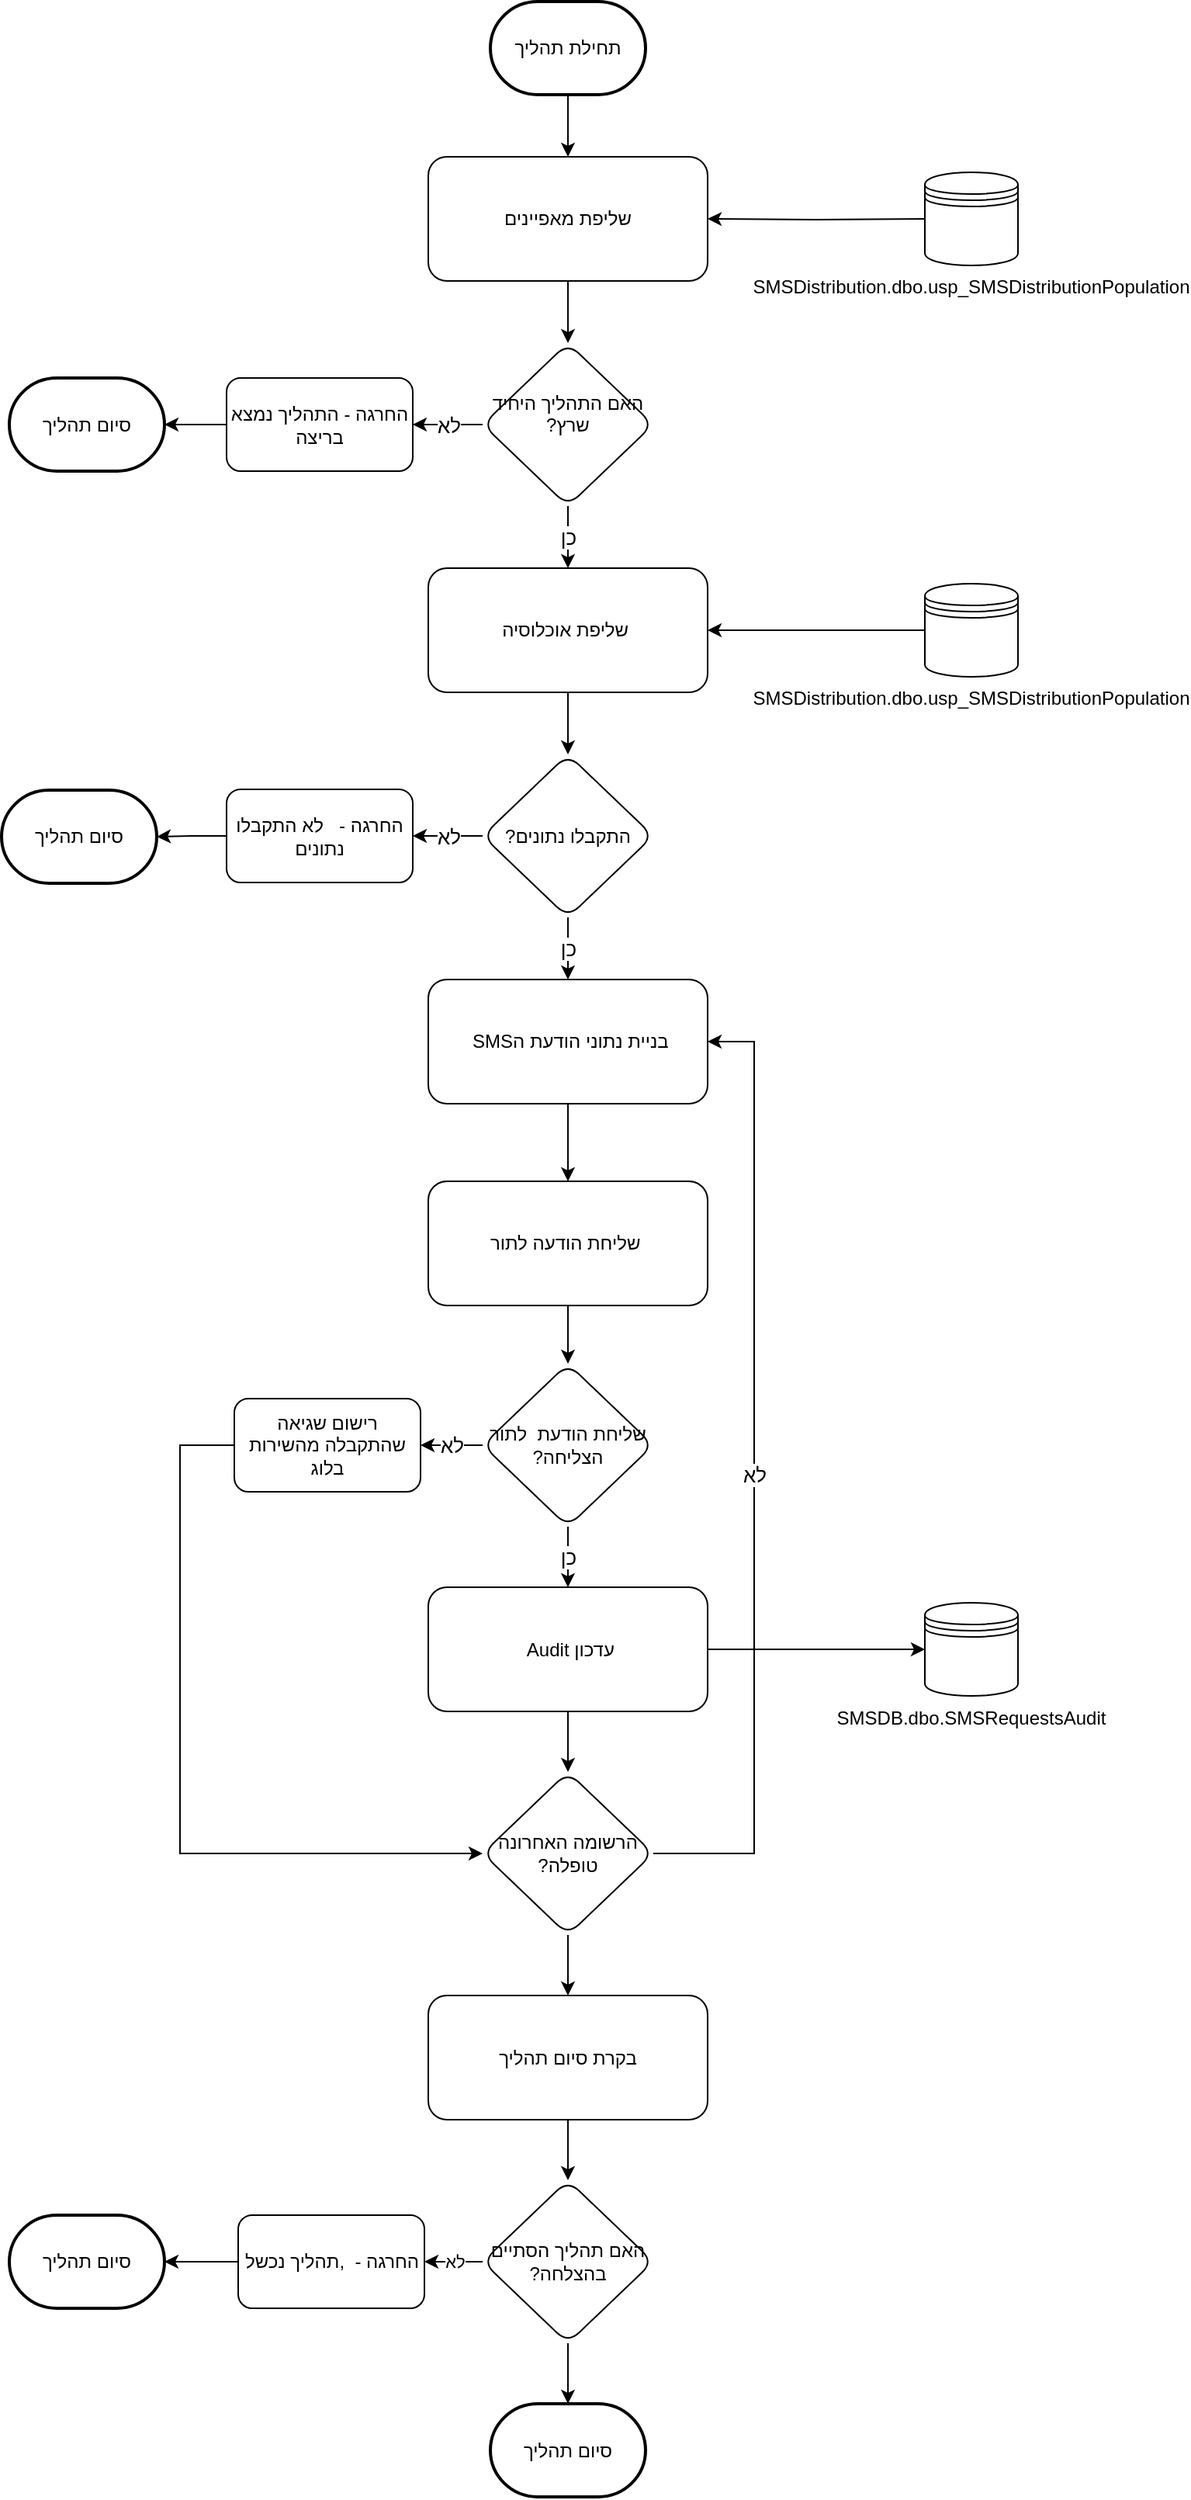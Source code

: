 <mxfile version="10.7.7" type="github"><diagram id="dpa6WO3m0XJFdGmilgg4" name="Page-1"><mxGraphModel dx="1394" dy="1864" grid="1" gridSize="10" guides="1" tooltips="1" connect="1" arrows="1" fold="1" page="1" pageScale="1" pageWidth="850" pageHeight="1100" math="0" shadow="0"><root><mxCell id="0"/><mxCell id="1" parent="0"/><mxCell id="Fcd9iC4_ISc6o5NBvxgp-3" style="edgeStyle=orthogonalEdgeStyle;rounded=0;orthogonalLoop=1;jettySize=auto;html=1;exitX=0.5;exitY=1;exitDx=0;exitDy=0;entryX=0.5;entryY=0;entryDx=0;entryDy=0;" parent="1" source="Fcd9iC4_ISc6o5NBvxgp-1" target="Fcd9iC4_ISc6o5NBvxgp-2" edge="1"><mxGeometry relative="1" as="geometry"/></mxCell><UserObject label="שליפת מאפיינים&lt;br&gt;" tooltip="select &#10;    property_name,&#10;    property_value&#10;from  &#10; application_properties.dbo.properties&#10;where &#10;   process_name in('SingleProcess','SMSDistributionPopulationMulti','SMSDistributionListenerMulti','Ticket','TinyURL')&#10;order by process_name" id="Fcd9iC4_ISc6o5NBvxgp-1"><mxCell style="rounded=1;whiteSpace=wrap;html=1;" parent="1" vertex="1"><mxGeometry x="335" y="-977" width="180" height="80" as="geometry"/></mxCell></UserObject><mxCell id="Fcd9iC4_ISc6o5NBvxgp-7" value="לא" style="edgeStyle=orthogonalEdgeStyle;rounded=0;orthogonalLoop=1;jettySize=auto;html=1;exitX=0;exitY=0.5;exitDx=0;exitDy=0;fontSize=13;" parent="1" source="Fcd9iC4_ISc6o5NBvxgp-2" target="Fcd9iC4_ISc6o5NBvxgp-6" edge="1"><mxGeometry relative="1" as="geometry"/></mxCell><mxCell id="Fcd9iC4_ISc6o5NBvxgp-12" value="כן" style="edgeStyle=orthogonalEdgeStyle;rounded=0;orthogonalLoop=1;jettySize=auto;html=1;exitX=0.5;exitY=1;exitDx=0;exitDy=0;entryX=0.5;entryY=0;entryDx=0;entryDy=0;fontSize=13;" parent="1" source="Fcd9iC4_ISc6o5NBvxgp-2" target="Fcd9iC4_ISc6o5NBvxgp-11" edge="1"><mxGeometry relative="1" as="geometry"/></mxCell><UserObject label="האם התהליך היחיד שרץ?&lt;br&gt;&lt;br&gt;" tooltip="isSingleProcess(singleProcessPropertiesHM,processId) == false" id="Fcd9iC4_ISc6o5NBvxgp-2"><mxCell style="rhombus;whiteSpace=wrap;html=1;rounded=1;textDirection=rtl;" parent="1" vertex="1"><mxGeometry x="370" y="-857" width="110" height="105" as="geometry"/></mxCell></UserObject><mxCell id="Fcd9iC4_ISc6o5NBvxgp-8" style="edgeStyle=orthogonalEdgeStyle;rounded=0;orthogonalLoop=1;jettySize=auto;html=1;entryX=1;entryY=0.5;entryDx=0;entryDy=0;entryPerimeter=0;" parent="1" source="Fcd9iC4_ISc6o5NBvxgp-6" target="CKUU_EFnnKHXOlI7-T8m-18" edge="1"><mxGeometry relative="1" as="geometry"><mxPoint x="160" y="-804" as="targetPoint"/></mxGeometry></mxCell><UserObject label="החרגה - התהליך נמצא בריצה" tooltip="throw new Exception(&quot;The process SMSDistributionPopulationImpl Multi already running&quot;)" id="Fcd9iC4_ISc6o5NBvxgp-6"><mxCell style="rounded=1;whiteSpace=wrap;html=1;" parent="1" vertex="1"><mxGeometry x="205" y="-834.5" width="120" height="60" as="geometry"/></mxCell></UserObject><mxCell id="Fcd9iC4_ISc6o5NBvxgp-14" style="edgeStyle=orthogonalEdgeStyle;rounded=0;orthogonalLoop=1;jettySize=auto;html=1;exitX=0.5;exitY=1;exitDx=0;exitDy=0;" parent="1" source="Fcd9iC4_ISc6o5NBvxgp-11" target="Fcd9iC4_ISc6o5NBvxgp-13" edge="1"><mxGeometry relative="1" as="geometry"/></mxCell><UserObject label="שליפת אוכלוסיה&amp;nbsp;" tooltip="EXEC [SMSDistribution].[dbo].[usp_SMSDistributionPopulation] 30000" id="Fcd9iC4_ISc6o5NBvxgp-11"><mxCell style="rounded=1;whiteSpace=wrap;html=1;" parent="1" vertex="1"><mxGeometry x="335" y="-712" width="180" height="80" as="geometry"/></mxCell></UserObject><mxCell id="Fcd9iC4_ISc6o5NBvxgp-17" value="לא" style="edgeStyle=orthogonalEdgeStyle;rounded=0;orthogonalLoop=1;jettySize=auto;html=1;exitX=0;exitY=0.5;exitDx=0;exitDy=0;entryX=1;entryY=0.5;entryDx=0;entryDy=0;fontSize=13;" parent="1" source="Fcd9iC4_ISc6o5NBvxgp-13" target="Fcd9iC4_ISc6o5NBvxgp-15" edge="1"><mxGeometry relative="1" as="geometry"/></mxCell><mxCell id="Fcd9iC4_ISc6o5NBvxgp-30" value="כן" style="edgeStyle=orthogonalEdgeStyle;rounded=0;orthogonalLoop=1;jettySize=auto;html=1;entryX=0.5;entryY=0;entryDx=0;entryDy=0;fontSize=13;" parent="1" source="Fcd9iC4_ISc6o5NBvxgp-13" target="Fcd9iC4_ISc6o5NBvxgp-29" edge="1"><mxGeometry relative="1" as="geometry"/></mxCell><UserObject label="התקבלו נתונים?" tooltip="rs == null  || !rs.next()" id="Fcd9iC4_ISc6o5NBvxgp-13"><mxCell style="rhombus;whiteSpace=wrap;html=1;rounded=1;textDirection=rtl;" parent="1" vertex="1"><mxGeometry x="370" y="-592" width="110" height="105" as="geometry"/></mxCell></UserObject><mxCell id="Fcd9iC4_ISc6o5NBvxgp-18" style="edgeStyle=orthogonalEdgeStyle;rounded=0;orthogonalLoop=1;jettySize=auto;html=1;entryX=1;entryY=0.5;entryDx=0;entryDy=0;entryPerimeter=0;" parent="1" source="Fcd9iC4_ISc6o5NBvxgp-15" target="CKUU_EFnnKHXOlI7-T8m-19" edge="1"><mxGeometry relative="1" as="geometry"><mxPoint x="160" y="-539" as="targetPoint"/></mxGeometry></mxCell><UserObject label="החרגה -&amp;nbsp; &amp;nbsp;לא התקבלו נתונים" tooltip="throw new Exception(&quot;PrepareSMSPopulationImpl Multi - pushSMSPopulationToQueue empty rs&quot;)" id="Fcd9iC4_ISc6o5NBvxgp-15"><mxCell style="rounded=1;whiteSpace=wrap;html=1;" parent="1" vertex="1"><mxGeometry x="205" y="-569.5" width="120" height="60" as="geometry"/></mxCell></UserObject><mxCell id="Fcd9iC4_ISc6o5NBvxgp-20" style="edgeStyle=orthogonalEdgeStyle;rounded=0;orthogonalLoop=1;jettySize=auto;html=1;exitX=0;exitY=0.5;exitDx=0;exitDy=0;entryX=1;entryY=0.5;entryDx=0;entryDy=0;" parent="1" target="Fcd9iC4_ISc6o5NBvxgp-1" edge="1"><mxGeometry relative="1" as="geometry"><mxPoint x="655" y="-937" as="sourcePoint"/></mxGeometry></mxCell><mxCell id="Fcd9iC4_ISc6o5NBvxgp-22" value="SMSDistribution.dbo.usp_SMSDistributionPopulation" style="shape=datastore;whiteSpace=wrap;html=1;rounded=1;labelPosition=center;verticalLabelPosition=bottom;align=center;verticalAlign=top;" parent="1" vertex="1"><mxGeometry x="655" y="-967" width="60" height="60" as="geometry"/></mxCell><mxCell id="Fcd9iC4_ISc6o5NBvxgp-24" style="edgeStyle=orthogonalEdgeStyle;rounded=0;orthogonalLoop=1;jettySize=auto;html=1;exitX=0;exitY=0.5;exitDx=0;exitDy=0;entryX=1;entryY=0.5;entryDx=0;entryDy=0;" parent="1" source="Fcd9iC4_ISc6o5NBvxgp-23" target="Fcd9iC4_ISc6o5NBvxgp-11" edge="1"><mxGeometry relative="1" as="geometry"/></mxCell><mxCell id="Fcd9iC4_ISc6o5NBvxgp-23" value="SMSDistribution.dbo.usp_SMSDistributionPopulation" style="shape=datastore;whiteSpace=wrap;html=1;rounded=1;labelPosition=center;verticalLabelPosition=bottom;align=center;verticalAlign=top;" parent="1" vertex="1"><mxGeometry x="655" y="-702" width="60" height="60" as="geometry"/></mxCell><mxCell id="Fcd9iC4_ISc6o5NBvxgp-35" style="edgeStyle=orthogonalEdgeStyle;rounded=0;orthogonalLoop=1;jettySize=auto;html=1;entryX=0.5;entryY=0;entryDx=0;entryDy=0;fontSize=13;" parent="1" source="Fcd9iC4_ISc6o5NBvxgp-25" target="Fcd9iC4_ISc6o5NBvxgp-33" edge="1"><mxGeometry relative="1" as="geometry"/></mxCell><UserObject label="&amp;nbsp;שליחת הודעה לתור" tooltip="jmsUtils.pushMessage((String)propertiesHM.get(&quot;cfName&quot;), (String)propertiesHM.get(&quot;qfName&quot;), sendingSMSlRequestRecord,key)" id="Fcd9iC4_ISc6o5NBvxgp-25"><mxCell style="rounded=1;whiteSpace=wrap;html=1;textDirection=rtl;" parent="1" vertex="1"><mxGeometry x="335" y="-317" width="180" height="80" as="geometry"/></mxCell></UserObject><mxCell id="Fcd9iC4_ISc6o5NBvxgp-27" value="לא" style="edgeStyle=orthogonalEdgeStyle;rounded=0;orthogonalLoop=1;jettySize=auto;html=1;entryX=1;entryY=0.5;entryDx=0;entryDy=0;exitX=1;exitY=0.5;exitDx=0;exitDy=0;fontSize=13;" parent="1" source="Fcd9iC4_ISc6o5NBvxgp-26" target="Fcd9iC4_ISc6o5NBvxgp-29" edge="1"><mxGeometry relative="1" as="geometry"><Array as="points"><mxPoint x="545" y="116"/><mxPoint x="545" y="-407"/></Array></mxGeometry></mxCell><mxCell id="CKUU_EFnnKHXOlI7-T8m-4" style="edgeStyle=orthogonalEdgeStyle;rounded=0;orthogonalLoop=1;jettySize=auto;html=1;entryX=0.5;entryY=0;entryDx=0;entryDy=0;" parent="1" source="Fcd9iC4_ISc6o5NBvxgp-26" target="CKUU_EFnnKHXOlI7-T8m-3" edge="1"><mxGeometry relative="1" as="geometry"/></mxCell><UserObject label="הרשומה האחרונה טופלה?" tooltip="rs == null  || !rs.next()" id="Fcd9iC4_ISc6o5NBvxgp-26"><mxCell style="rhombus;whiteSpace=wrap;html=1;rounded=1;textDirection=rtl;" parent="1" vertex="1"><mxGeometry x="370" y="63.5" width="110" height="105" as="geometry"/></mxCell></UserObject><mxCell id="Fcd9iC4_ISc6o5NBvxgp-31" style="edgeStyle=orthogonalEdgeStyle;rounded=0;orthogonalLoop=1;jettySize=auto;html=1;fontSize=13;" parent="1" source="Fcd9iC4_ISc6o5NBvxgp-29" target="Fcd9iC4_ISc6o5NBvxgp-25" edge="1"><mxGeometry relative="1" as="geometry"/></mxCell><UserObject label="בניית נתוני הודעת הSMS&amp;nbsp;" tooltip="Serializable sendingSMSlRequestRecord = new SendingSMSlRequestRecord(rs,processPropertiesHM)" id="Fcd9iC4_ISc6o5NBvxgp-29"><mxCell style="rounded=1;whiteSpace=wrap;html=1;textDirection=rtl;" parent="1" vertex="1"><mxGeometry x="335" y="-447" width="180" height="80" as="geometry"/></mxCell></UserObject><mxCell id="Fcd9iC4_ISc6o5NBvxgp-39" value="לא" style="edgeStyle=orthogonalEdgeStyle;rounded=0;orthogonalLoop=1;jettySize=auto;html=1;entryX=1;entryY=0.5;entryDx=0;entryDy=0;fontSize=13;" parent="1" source="Fcd9iC4_ISc6o5NBvxgp-33" target="Fcd9iC4_ISc6o5NBvxgp-37" edge="1"><mxGeometry relative="1" as="geometry"/></mxCell><mxCell id="Fcd9iC4_ISc6o5NBvxgp-42" value="כן" style="edgeStyle=orthogonalEdgeStyle;rounded=0;orthogonalLoop=1;jettySize=auto;html=1;entryX=0.5;entryY=0;entryDx=0;entryDy=0;fontSize=13;" parent="1" source="Fcd9iC4_ISc6o5NBvxgp-33" target="Fcd9iC4_ISc6o5NBvxgp-40" edge="1"><mxGeometry relative="1" as="geometry"/></mxCell><UserObject label="שליחת הודעת&amp;nbsp; לתור הצליחה?" tooltip="serviceResult.getReturnCode()!= 0" id="Fcd9iC4_ISc6o5NBvxgp-33"><mxCell style="rhombus;whiteSpace=wrap;html=1;rounded=1;textDirection=rtl;" parent="1" vertex="1"><mxGeometry x="370" y="-199.5" width="110" height="105" as="geometry"/></mxCell></UserObject><mxCell id="Fcd9iC4_ISc6o5NBvxgp-41" style="edgeStyle=orthogonalEdgeStyle;rounded=0;orthogonalLoop=1;jettySize=auto;html=1;entryX=0;entryY=0.5;entryDx=0;entryDy=0;fontSize=13;exitX=0;exitY=0.5;exitDx=0;exitDy=0;" parent="1" source="Fcd9iC4_ISc6o5NBvxgp-37" target="Fcd9iC4_ISc6o5NBvxgp-26" edge="1"><mxGeometry relative="1" as="geometry"><Array as="points"><mxPoint x="175" y="-147"/><mxPoint x="175" y="116"/></Array></mxGeometry></mxCell><UserObject label="רישום שגיאה שהתקבלה מהשירות בלוג" tooltip="logger.info(&quot;SMSDistributionPopulationImpl Multi - pushSMSPopulationToQueue add to queue &quot; +key)" id="Fcd9iC4_ISc6o5NBvxgp-37"><mxCell style="rounded=1;whiteSpace=wrap;html=1;" parent="1" vertex="1"><mxGeometry x="210" y="-177" width="120" height="60" as="geometry"/></mxCell></UserObject><mxCell id="Fcd9iC4_ISc6o5NBvxgp-43" style="edgeStyle=orthogonalEdgeStyle;rounded=0;orthogonalLoop=1;jettySize=auto;html=1;entryX=0.5;entryY=0;entryDx=0;entryDy=0;fontSize=13;" parent="1" source="Fcd9iC4_ISc6o5NBvxgp-40" target="Fcd9iC4_ISc6o5NBvxgp-26" edge="1"><mxGeometry relative="1" as="geometry"/></mxCell><mxCell id="CKUU_EFnnKHXOlI7-T8m-2" style="edgeStyle=orthogonalEdgeStyle;rounded=0;orthogonalLoop=1;jettySize=auto;html=1;entryX=0;entryY=0.5;entryDx=0;entryDy=0;" parent="1" source="Fcd9iC4_ISc6o5NBvxgp-40" target="CKUU_EFnnKHXOlI7-T8m-1" edge="1"><mxGeometry relative="1" as="geometry"/></mxCell><UserObject label="עדכון Audit&amp;nbsp;" tooltip="InsertSMSRequestsAudit(requestId,processId,requestStatus,errorCode,errorMessage,propertiesHM);" id="Fcd9iC4_ISc6o5NBvxgp-40"><mxCell style="rounded=1;whiteSpace=wrap;html=1;textDirection=rtl;" parent="1" vertex="1"><mxGeometry x="335" y="-55.5" width="180" height="80" as="geometry"/></mxCell></UserObject><mxCell id="CKUU_EFnnKHXOlI7-T8m-1" value="SMSDB.dbo.SMSRequestsAudit" style="shape=datastore;whiteSpace=wrap;html=1;rounded=1;labelPosition=center;verticalLabelPosition=bottom;align=center;verticalAlign=top;" parent="1" vertex="1"><mxGeometry x="655" y="-45.5" width="60" height="60" as="geometry"/></mxCell><mxCell id="CKUU_EFnnKHXOlI7-T8m-6" style="edgeStyle=orthogonalEdgeStyle;rounded=0;orthogonalLoop=1;jettySize=auto;html=1;entryX=0.5;entryY=0;entryDx=0;entryDy=0;" parent="1" source="CKUU_EFnnKHXOlI7-T8m-3" target="CKUU_EFnnKHXOlI7-T8m-5" edge="1"><mxGeometry relative="1" as="geometry"/></mxCell><UserObject label="בקרת סיום תהליך" tooltip="ServiceResult serviceResult = singleProcess.notifyEndProcess(notifyEndProcessRequest)" id="CKUU_EFnnKHXOlI7-T8m-3"><mxCell style="rounded=1;whiteSpace=wrap;html=1;textDirection=rtl;" parent="1" vertex="1"><mxGeometry x="335" y="207.5" width="180" height="80" as="geometry"/></mxCell></UserObject><mxCell id="CKUU_EFnnKHXOlI7-T8m-16" value="לא" style="edgeStyle=orthogonalEdgeStyle;rounded=0;orthogonalLoop=1;jettySize=auto;html=1;entryX=1;entryY=0.5;entryDx=0;entryDy=0;strokeWidth=1;" parent="1" source="CKUU_EFnnKHXOlI7-T8m-5" target="CKUU_EFnnKHXOlI7-T8m-10" edge="1"><mxGeometry relative="1" as="geometry"/></mxCell><mxCell id="CKUU_EFnnKHXOlI7-T8m-21" style="edgeStyle=orthogonalEdgeStyle;rounded=0;orthogonalLoop=1;jettySize=auto;html=1;entryX=0.5;entryY=0;entryDx=0;entryDy=0;entryPerimeter=0;strokeWidth=1;" parent="1" source="CKUU_EFnnKHXOlI7-T8m-5" target="CKUU_EFnnKHXOlI7-T8m-17" edge="1"><mxGeometry relative="1" as="geometry"/></mxCell><UserObject label="האם תהליך הסתיים בהצלחה?" tooltip="serviceResult.getReturnCode()!= 0" id="CKUU_EFnnKHXOlI7-T8m-5"><mxCell style="rhombus;whiteSpace=wrap;html=1;rounded=1;textDirection=rtl;" parent="1" vertex="1"><mxGeometry x="370" y="326.5" width="110" height="105" as="geometry"/></mxCell></UserObject><mxCell id="CKUU_EFnnKHXOlI7-T8m-9" style="edgeStyle=orthogonalEdgeStyle;rounded=0;orthogonalLoop=1;jettySize=auto;html=1;entryX=1;entryY=0.5;entryDx=0;entryDy=0;entryPerimeter=0;" parent="1" source="CKUU_EFnnKHXOlI7-T8m-10" target="CKUU_EFnnKHXOlI7-T8m-20" edge="1"><mxGeometry relative="1" as="geometry"><mxPoint x="168" y="379" as="targetPoint"/></mxGeometry></mxCell><UserObject label="החרגה -&amp;nbsp; ,תהליך נכשל" tooltip="throw new Exception(&quot;SMSDistributionPopulationImpl Multi notifyEndProcess Failed  &quot; + serviceResult.getReturnMessage())" id="CKUU_EFnnKHXOlI7-T8m-10"><mxCell style="rounded=1;whiteSpace=wrap;html=1;" parent="1" vertex="1"><mxGeometry x="212.5" y="349" width="120" height="60" as="geometry"/></mxCell></UserObject><mxCell id="CKUU_EFnnKHXOlI7-T8m-14" style="edgeStyle=orthogonalEdgeStyle;rounded=0;orthogonalLoop=1;jettySize=auto;html=1;entryX=0.5;entryY=0;entryDx=0;entryDy=0;" parent="1" source="CKUU_EFnnKHXOlI7-T8m-13" target="Fcd9iC4_ISc6o5NBvxgp-1" edge="1"><mxGeometry relative="1" as="geometry"/></mxCell><mxCell id="CKUU_EFnnKHXOlI7-T8m-13" value="תחילת תהליך" style="strokeWidth=2;html=1;shape=mxgraph.flowchart.terminator;whiteSpace=wrap;" parent="1" vertex="1"><mxGeometry x="375" y="-1077" width="100" height="60" as="geometry"/></mxCell><mxCell id="CKUU_EFnnKHXOlI7-T8m-17" value="סיום תהליך" style="strokeWidth=2;html=1;shape=mxgraph.flowchart.terminator;whiteSpace=wrap;" parent="1" vertex="1"><mxGeometry x="375" y="470.5" width="100" height="60" as="geometry"/></mxCell><mxCell id="CKUU_EFnnKHXOlI7-T8m-18" value="סיום תהליך" style="strokeWidth=2;html=1;shape=mxgraph.flowchart.terminator;whiteSpace=wrap;" parent="1" vertex="1"><mxGeometry x="65" y="-834.5" width="100" height="60" as="geometry"/></mxCell><mxCell id="CKUU_EFnnKHXOlI7-T8m-19" value="סיום תהליך" style="strokeWidth=2;html=1;shape=mxgraph.flowchart.terminator;whiteSpace=wrap;" parent="1" vertex="1"><mxGeometry x="60" y="-569" width="100" height="60" as="geometry"/></mxCell><mxCell id="CKUU_EFnnKHXOlI7-T8m-20" value="סיום תהליך" style="strokeWidth=2;html=1;shape=mxgraph.flowchart.terminator;whiteSpace=wrap;" parent="1" vertex="1"><mxGeometry x="65" y="349" width="100" height="60" as="geometry"/></mxCell></root></mxGraphModel></diagram></mxfile>